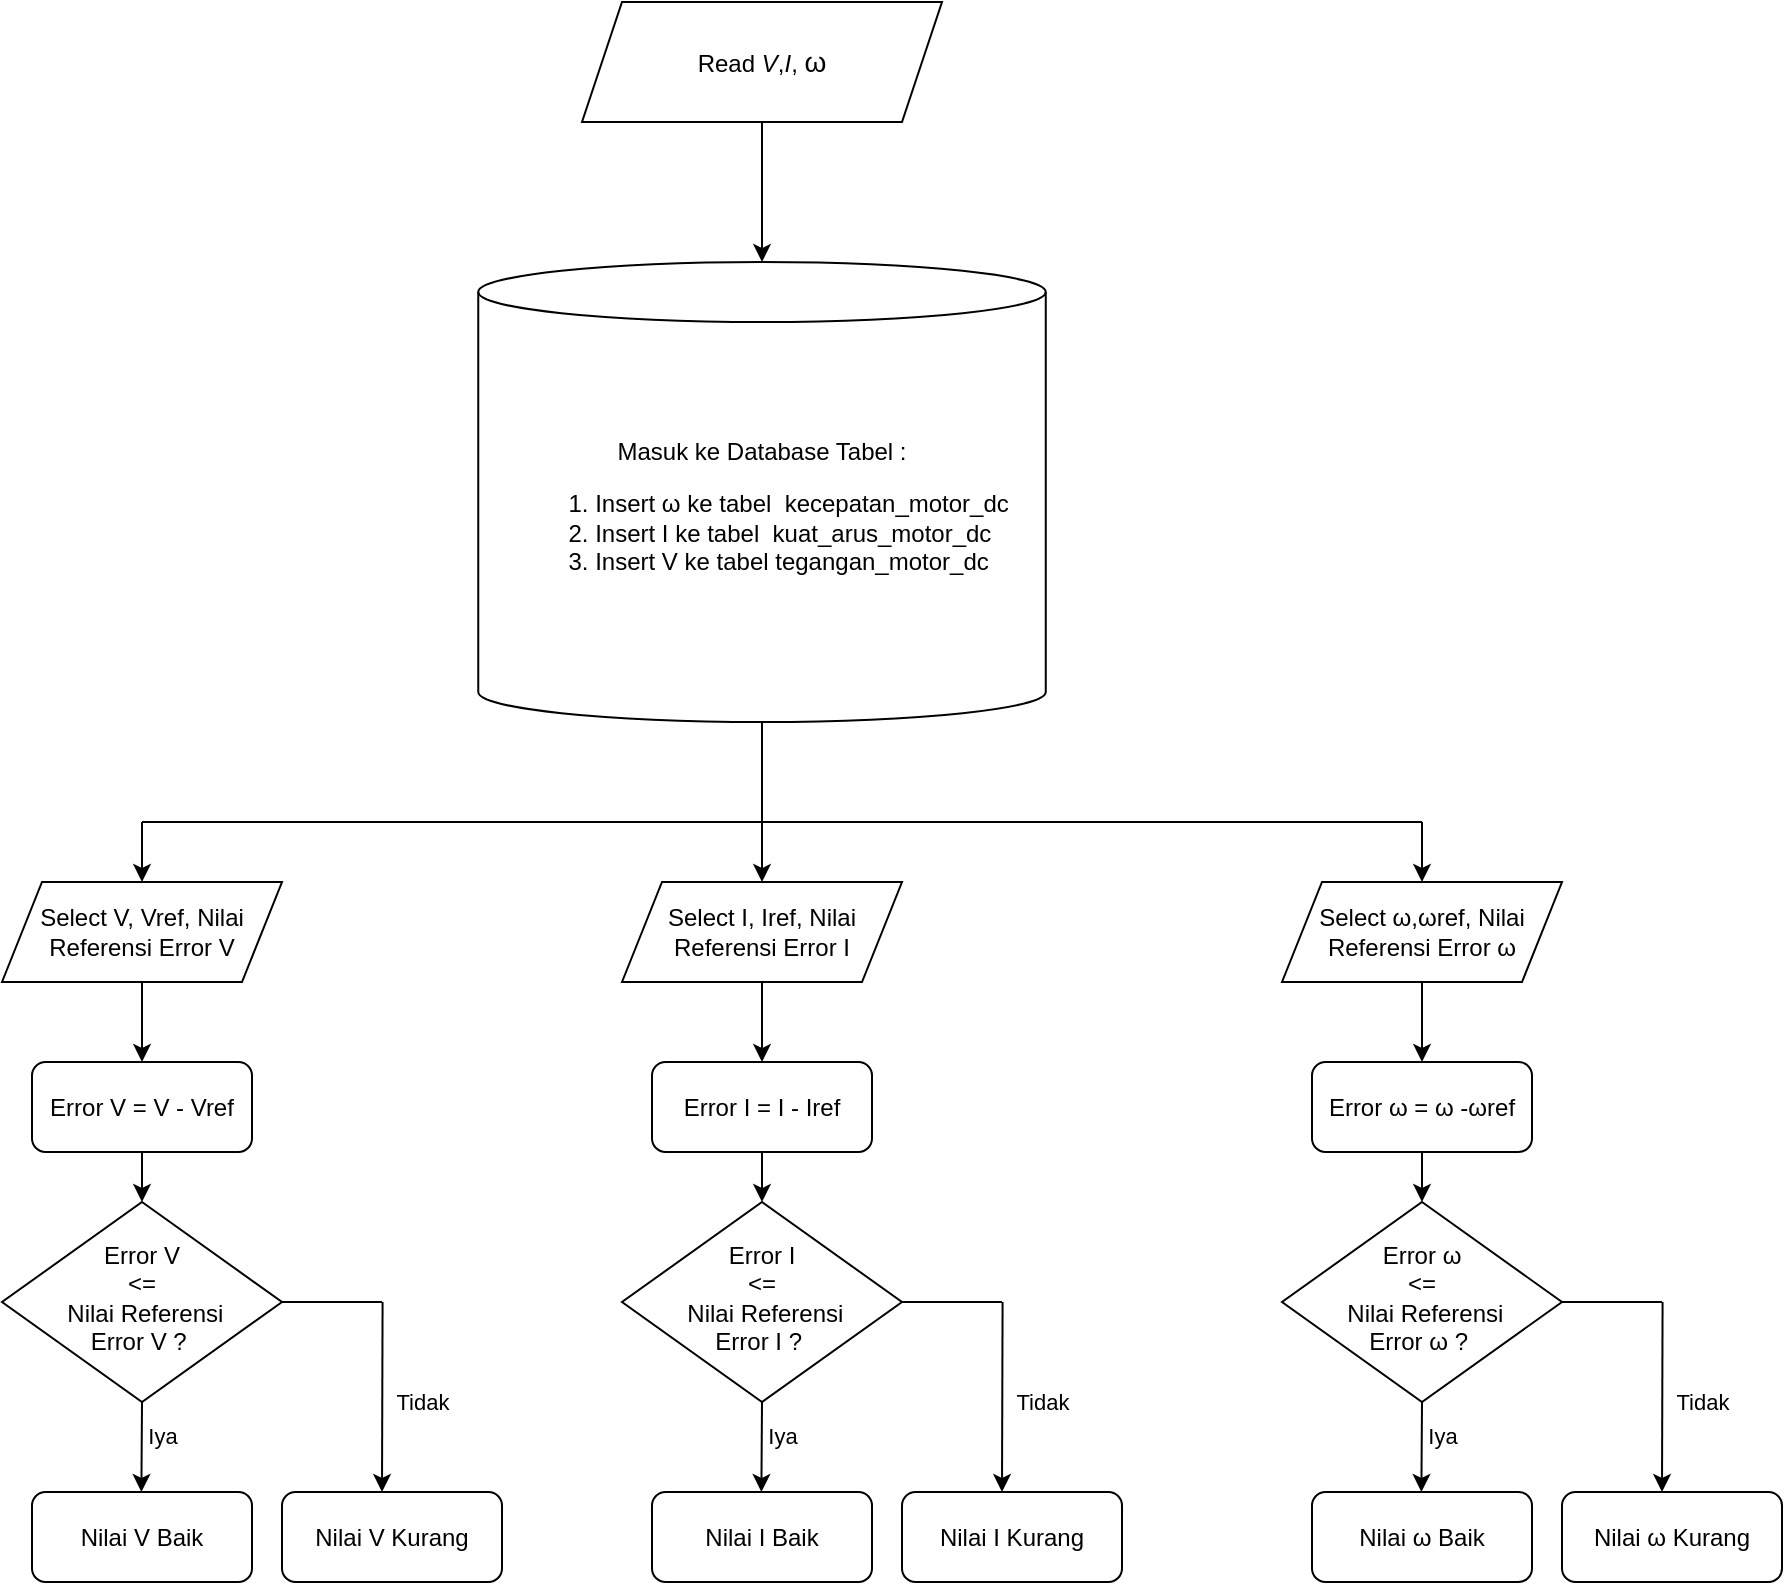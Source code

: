 <mxfile version="21.0.10" type="device"><diagram id="C5RBs43oDa-KdzZeNtuy" name="Page-1"><mxGraphModel dx="1655" dy="2124" grid="1" gridSize="10" guides="1" tooltips="1" connect="1" arrows="1" fold="1" page="1" pageScale="1" pageWidth="827" pageHeight="1169" math="0" shadow="0"><root><mxCell id="WIyWlLk6GJQsqaUBKTNV-0"/><mxCell id="WIyWlLk6GJQsqaUBKTNV-1" parent="WIyWlLk6GJQsqaUBKTNV-0"/><mxCell id="4LEiEoB0KPuqrfuyvRxY-7" value="Masuk ke Database Tabel : &lt;br&gt;&lt;ol&gt;&lt;li style=&quot;text-align: left;&quot;&gt;Insert ω ke tabel&amp;nbsp; kecepatan_motor_dc&lt;/li&gt;&lt;li style=&quot;text-align: left;&quot;&gt;Insert I ke tabel&amp;nbsp; kuat_arus_motor_dc&lt;/li&gt;&lt;li style=&quot;text-align: left;&quot;&gt;Insert V ke tabel tegangan_motor_dc&amp;nbsp;&lt;/li&gt;&lt;/ol&gt;" style="shape=cylinder3;whiteSpace=wrap;html=1;boundedLbl=1;backgroundOutline=1;size=15;" parent="WIyWlLk6GJQsqaUBKTNV-1" vertex="1"><mxGeometry x="268.13" y="50" width="283.75" height="230" as="geometry"/></mxCell><mxCell id="4LEiEoB0KPuqrfuyvRxY-9" value="" style="endArrow=classic;html=1;rounded=0;entryX=0.5;entryY=0;entryDx=0;entryDy=0;entryPerimeter=0;" parent="WIyWlLk6GJQsqaUBKTNV-1" source="4LEiEoB0KPuqrfuyvRxY-10" target="4LEiEoB0KPuqrfuyvRxY-7" edge="1"><mxGeometry width="50" height="50" relative="1" as="geometry"><mxPoint x="410" y="110" as="sourcePoint"/><mxPoint x="130" y="220" as="targetPoint"/></mxGeometry></mxCell><mxCell id="4LEiEoB0KPuqrfuyvRxY-10" value="Read&amp;nbsp;&lt;i style=&quot;border-color: var(--border-color);&quot;&gt;V&lt;/i&gt;,&lt;i style=&quot;border-color: var(--border-color);&quot;&gt;I&lt;/i&gt;,&amp;nbsp;&lt;font style=&quot;border-color: var(--border-color); font-size: 14px;&quot;&gt;ω&lt;/font&gt;" style="shape=parallelogram;perimeter=parallelogramPerimeter;whiteSpace=wrap;html=1;fixedSize=1;" parent="WIyWlLk6GJQsqaUBKTNV-1" vertex="1"><mxGeometry x="320" y="-80" width="180" height="60" as="geometry"/></mxCell><mxCell id="4LEiEoB0KPuqrfuyvRxY-12" value="" style="endArrow=classic;html=1;rounded=0;" parent="WIyWlLk6GJQsqaUBKTNV-1" edge="1"><mxGeometry width="50" height="50" relative="1" as="geometry"><mxPoint x="100" y="390" as="sourcePoint"/><mxPoint x="100" y="450" as="targetPoint"/></mxGeometry></mxCell><mxCell id="4LEiEoB0KPuqrfuyvRxY-15" value="Error V &lt;br&gt;&amp;lt;=&lt;br&gt;&amp;nbsp;Nilai Referensi &lt;br&gt;Error V ?&amp;nbsp;" style="rhombus;whiteSpace=wrap;html=1;shadow=0;fontFamily=Helvetica;fontSize=12;align=center;strokeWidth=1;spacing=6;spacingTop=-4;" parent="WIyWlLk6GJQsqaUBKTNV-1" vertex="1"><mxGeometry x="30" y="520" width="140" height="100" as="geometry"/></mxCell><mxCell id="4LEiEoB0KPuqrfuyvRxY-20" value="" style="endArrow=none;html=1;rounded=0;" parent="WIyWlLk6GJQsqaUBKTNV-1" edge="1"><mxGeometry width="50" height="50" relative="1" as="geometry"><mxPoint x="100" y="330" as="sourcePoint"/><mxPoint x="740" y="330" as="targetPoint"/></mxGeometry></mxCell><mxCell id="4LEiEoB0KPuqrfuyvRxY-21" value="" style="endArrow=classic;html=1;rounded=0;entryX=0.5;entryY=0;entryDx=0;entryDy=0;exitX=0.5;exitY=1;exitDx=0;exitDy=0;" parent="WIyWlLk6GJQsqaUBKTNV-1" source="4LEiEoB0KPuqrfuyvRxY-15" edge="1"><mxGeometry width="50" height="50" relative="1" as="geometry"><mxPoint x="100" y="640" as="sourcePoint"/><mxPoint x="99.69" y="665" as="targetPoint"/></mxGeometry></mxCell><mxCell id="4LEiEoB0KPuqrfuyvRxY-25" value="Iya" style="edgeLabel;html=1;align=center;verticalAlign=middle;resizable=0;points=[];" parent="4LEiEoB0KPuqrfuyvRxY-21" vertex="1" connectable="0"><mxGeometry x="-0.257" y="2" relative="1" as="geometry"><mxPoint x="8" as="offset"/></mxGeometry></mxCell><mxCell id="4LEiEoB0KPuqrfuyvRxY-22" value="Nilai V Baik" style="rounded=1;whiteSpace=wrap;html=1;" parent="WIyWlLk6GJQsqaUBKTNV-1" vertex="1"><mxGeometry x="45" y="665" width="110" height="45" as="geometry"/></mxCell><mxCell id="4LEiEoB0KPuqrfuyvRxY-23" value="Error V = V - Vref" style="rounded=1;whiteSpace=wrap;html=1;" parent="WIyWlLk6GJQsqaUBKTNV-1" vertex="1"><mxGeometry x="45" y="450" width="110" height="45" as="geometry"/></mxCell><mxCell id="4LEiEoB0KPuqrfuyvRxY-24" value="" style="endArrow=classic;html=1;rounded=0;exitX=0.5;exitY=1;exitDx=0;exitDy=0;entryX=0.5;entryY=0;entryDx=0;entryDy=0;" parent="WIyWlLk6GJQsqaUBKTNV-1" source="4LEiEoB0KPuqrfuyvRxY-23" target="4LEiEoB0KPuqrfuyvRxY-15" edge="1"><mxGeometry width="50" height="50" relative="1" as="geometry"><mxPoint x="110" y="620" as="sourcePoint"/><mxPoint x="160" y="570" as="targetPoint"/></mxGeometry></mxCell><mxCell id="4LEiEoB0KPuqrfuyvRxY-26" value="Nilai V Kurang" style="rounded=1;whiteSpace=wrap;html=1;" parent="WIyWlLk6GJQsqaUBKTNV-1" vertex="1"><mxGeometry x="170" y="665" width="110" height="45" as="geometry"/></mxCell><mxCell id="4LEiEoB0KPuqrfuyvRxY-27" value="" style="endArrow=classic;html=1;rounded=0;" parent="WIyWlLk6GJQsqaUBKTNV-1" edge="1"><mxGeometry width="50" height="50" relative="1" as="geometry"><mxPoint x="220.29" y="570" as="sourcePoint"/><mxPoint x="220" y="665" as="targetPoint"/></mxGeometry></mxCell><mxCell id="4LEiEoB0KPuqrfuyvRxY-28" value="" style="endArrow=none;html=1;rounded=0;exitX=1;exitY=0.5;exitDx=0;exitDy=0;" parent="WIyWlLk6GJQsqaUBKTNV-1" source="4LEiEoB0KPuqrfuyvRxY-15" edge="1"><mxGeometry width="50" height="50" relative="1" as="geometry"><mxPoint x="170" y="640" as="sourcePoint"/><mxPoint x="220" y="570" as="targetPoint"/></mxGeometry></mxCell><mxCell id="4LEiEoB0KPuqrfuyvRxY-29" value="Tidak" style="edgeLabel;html=1;align=center;verticalAlign=middle;resizable=0;points=[];" parent="WIyWlLk6GJQsqaUBKTNV-1" vertex="1" connectable="0"><mxGeometry x="239.995" y="620.0" as="geometry"/></mxCell><mxCell id="4LEiEoB0KPuqrfuyvRxY-31" value="Select V, Vref, Nilai Referensi Error V" style="shape=parallelogram;perimeter=parallelogramPerimeter;whiteSpace=wrap;html=1;fixedSize=1;" parent="WIyWlLk6GJQsqaUBKTNV-1" vertex="1"><mxGeometry x="30" y="360" width="140" height="50" as="geometry"/></mxCell><mxCell id="4LEiEoB0KPuqrfuyvRxY-32" value="" style="endArrow=classic;html=1;rounded=0;entryX=0.5;entryY=0;entryDx=0;entryDy=0;" parent="WIyWlLk6GJQsqaUBKTNV-1" target="4LEiEoB0KPuqrfuyvRxY-31" edge="1"><mxGeometry width="50" height="50" relative="1" as="geometry"><mxPoint x="100" y="330" as="sourcePoint"/><mxPoint x="150" y="360" as="targetPoint"/></mxGeometry></mxCell><mxCell id="4LEiEoB0KPuqrfuyvRxY-33" value="" style="endArrow=classic;html=1;rounded=0;" parent="WIyWlLk6GJQsqaUBKTNV-1" edge="1"><mxGeometry width="50" height="50" relative="1" as="geometry"><mxPoint x="410" y="390" as="sourcePoint"/><mxPoint x="410" y="450" as="targetPoint"/></mxGeometry></mxCell><mxCell id="4LEiEoB0KPuqrfuyvRxY-34" value="Error I&lt;br&gt;&amp;lt;=&lt;br&gt;&amp;nbsp;Nilai Referensi &lt;br&gt;Error I ?&amp;nbsp;" style="rhombus;whiteSpace=wrap;html=1;shadow=0;fontFamily=Helvetica;fontSize=12;align=center;strokeWidth=1;spacing=6;spacingTop=-4;" parent="WIyWlLk6GJQsqaUBKTNV-1" vertex="1"><mxGeometry x="340" y="520" width="140" height="100" as="geometry"/></mxCell><mxCell id="4LEiEoB0KPuqrfuyvRxY-35" value="" style="endArrow=classic;html=1;rounded=0;entryX=0.5;entryY=0;entryDx=0;entryDy=0;exitX=0.5;exitY=1;exitDx=0;exitDy=0;" parent="WIyWlLk6GJQsqaUBKTNV-1" source="4LEiEoB0KPuqrfuyvRxY-34" edge="1"><mxGeometry width="50" height="50" relative="1" as="geometry"><mxPoint x="410" y="640" as="sourcePoint"/><mxPoint x="409.69" y="665" as="targetPoint"/></mxGeometry></mxCell><mxCell id="4LEiEoB0KPuqrfuyvRxY-36" value="Iya" style="edgeLabel;html=1;align=center;verticalAlign=middle;resizable=0;points=[];" parent="4LEiEoB0KPuqrfuyvRxY-35" vertex="1" connectable="0"><mxGeometry x="-0.257" y="2" relative="1" as="geometry"><mxPoint x="8" as="offset"/></mxGeometry></mxCell><mxCell id="4LEiEoB0KPuqrfuyvRxY-37" value="Nilai I Baik" style="rounded=1;whiteSpace=wrap;html=1;" parent="WIyWlLk6GJQsqaUBKTNV-1" vertex="1"><mxGeometry x="355" y="665" width="110" height="45" as="geometry"/></mxCell><mxCell id="4LEiEoB0KPuqrfuyvRxY-38" value="Error I = I - Iref" style="rounded=1;whiteSpace=wrap;html=1;" parent="WIyWlLk6GJQsqaUBKTNV-1" vertex="1"><mxGeometry x="355" y="450" width="110" height="45" as="geometry"/></mxCell><mxCell id="4LEiEoB0KPuqrfuyvRxY-39" value="" style="endArrow=classic;html=1;rounded=0;exitX=0.5;exitY=1;exitDx=0;exitDy=0;entryX=0.5;entryY=0;entryDx=0;entryDy=0;" parent="WIyWlLk6GJQsqaUBKTNV-1" source="4LEiEoB0KPuqrfuyvRxY-38" target="4LEiEoB0KPuqrfuyvRxY-34" edge="1"><mxGeometry width="50" height="50" relative="1" as="geometry"><mxPoint x="420" y="620" as="sourcePoint"/><mxPoint x="470" y="570" as="targetPoint"/></mxGeometry></mxCell><mxCell id="4LEiEoB0KPuqrfuyvRxY-40" value="Nilai I Kurang" style="rounded=1;whiteSpace=wrap;html=1;" parent="WIyWlLk6GJQsqaUBKTNV-1" vertex="1"><mxGeometry x="480" y="665" width="110" height="45" as="geometry"/></mxCell><mxCell id="4LEiEoB0KPuqrfuyvRxY-41" value="" style="endArrow=classic;html=1;rounded=0;" parent="WIyWlLk6GJQsqaUBKTNV-1" edge="1"><mxGeometry width="50" height="50" relative="1" as="geometry"><mxPoint x="530.29" y="570" as="sourcePoint"/><mxPoint x="530" y="665" as="targetPoint"/></mxGeometry></mxCell><mxCell id="4LEiEoB0KPuqrfuyvRxY-42" value="" style="endArrow=none;html=1;rounded=0;exitX=1;exitY=0.5;exitDx=0;exitDy=0;" parent="WIyWlLk6GJQsqaUBKTNV-1" source="4LEiEoB0KPuqrfuyvRxY-34" edge="1"><mxGeometry width="50" height="50" relative="1" as="geometry"><mxPoint x="480" y="640" as="sourcePoint"/><mxPoint x="530" y="570" as="targetPoint"/></mxGeometry></mxCell><mxCell id="4LEiEoB0KPuqrfuyvRxY-43" value="Tidak" style="edgeLabel;html=1;align=center;verticalAlign=middle;resizable=0;points=[];" parent="WIyWlLk6GJQsqaUBKTNV-1" vertex="1" connectable="0"><mxGeometry x="549.995" y="620.0" as="geometry"/></mxCell><mxCell id="4LEiEoB0KPuqrfuyvRxY-44" value="Select I, Iref, Nilai Referensi Error I" style="shape=parallelogram;perimeter=parallelogramPerimeter;whiteSpace=wrap;html=1;fixedSize=1;" parent="WIyWlLk6GJQsqaUBKTNV-1" vertex="1"><mxGeometry x="340" y="360" width="140" height="50" as="geometry"/></mxCell><mxCell id="4LEiEoB0KPuqrfuyvRxY-45" value="" style="endArrow=classic;html=1;rounded=0;entryX=0.5;entryY=0;entryDx=0;entryDy=0;" parent="WIyWlLk6GJQsqaUBKTNV-1" target="4LEiEoB0KPuqrfuyvRxY-44" edge="1"><mxGeometry width="50" height="50" relative="1" as="geometry"><mxPoint x="410" y="330" as="sourcePoint"/><mxPoint x="460" y="360" as="targetPoint"/></mxGeometry></mxCell><mxCell id="4LEiEoB0KPuqrfuyvRxY-46" value="" style="endArrow=classic;html=1;rounded=0;" parent="WIyWlLk6GJQsqaUBKTNV-1" edge="1"><mxGeometry width="50" height="50" relative="1" as="geometry"><mxPoint x="740" y="390" as="sourcePoint"/><mxPoint x="740" y="450" as="targetPoint"/></mxGeometry></mxCell><mxCell id="4LEiEoB0KPuqrfuyvRxY-47" value="Error ω&lt;br&gt;&amp;lt;=&lt;br&gt;&amp;nbsp;Nilai Referensi &lt;br&gt;Error ω ?&amp;nbsp;" style="rhombus;whiteSpace=wrap;html=1;shadow=0;fontFamily=Helvetica;fontSize=12;align=center;strokeWidth=1;spacing=6;spacingTop=-4;" parent="WIyWlLk6GJQsqaUBKTNV-1" vertex="1"><mxGeometry x="670" y="520" width="140" height="100" as="geometry"/></mxCell><mxCell id="4LEiEoB0KPuqrfuyvRxY-48" value="" style="endArrow=classic;html=1;rounded=0;entryX=0.5;entryY=0;entryDx=0;entryDy=0;exitX=0.5;exitY=1;exitDx=0;exitDy=0;" parent="WIyWlLk6GJQsqaUBKTNV-1" source="4LEiEoB0KPuqrfuyvRxY-47" edge="1"><mxGeometry width="50" height="50" relative="1" as="geometry"><mxPoint x="740" y="640" as="sourcePoint"/><mxPoint x="739.69" y="665" as="targetPoint"/></mxGeometry></mxCell><mxCell id="4LEiEoB0KPuqrfuyvRxY-49" value="Iya" style="edgeLabel;html=1;align=center;verticalAlign=middle;resizable=0;points=[];" parent="4LEiEoB0KPuqrfuyvRxY-48" vertex="1" connectable="0"><mxGeometry x="-0.257" y="2" relative="1" as="geometry"><mxPoint x="8" as="offset"/></mxGeometry></mxCell><mxCell id="4LEiEoB0KPuqrfuyvRxY-50" value="Nilai ω Baik" style="rounded=1;whiteSpace=wrap;html=1;" parent="WIyWlLk6GJQsqaUBKTNV-1" vertex="1"><mxGeometry x="685" y="665" width="110" height="45" as="geometry"/></mxCell><mxCell id="4LEiEoB0KPuqrfuyvRxY-51" value="Error ω&amp;nbsp;= ω -ωref" style="rounded=1;whiteSpace=wrap;html=1;" parent="WIyWlLk6GJQsqaUBKTNV-1" vertex="1"><mxGeometry x="685" y="450" width="110" height="45" as="geometry"/></mxCell><mxCell id="4LEiEoB0KPuqrfuyvRxY-52" value="" style="endArrow=classic;html=1;rounded=0;exitX=0.5;exitY=1;exitDx=0;exitDy=0;entryX=0.5;entryY=0;entryDx=0;entryDy=0;" parent="WIyWlLk6GJQsqaUBKTNV-1" source="4LEiEoB0KPuqrfuyvRxY-51" target="4LEiEoB0KPuqrfuyvRxY-47" edge="1"><mxGeometry width="50" height="50" relative="1" as="geometry"><mxPoint x="750" y="620" as="sourcePoint"/><mxPoint x="800" y="570" as="targetPoint"/></mxGeometry></mxCell><mxCell id="4LEiEoB0KPuqrfuyvRxY-53" value="Nilai ω Kurang" style="rounded=1;whiteSpace=wrap;html=1;" parent="WIyWlLk6GJQsqaUBKTNV-1" vertex="1"><mxGeometry x="810" y="665" width="110" height="45" as="geometry"/></mxCell><mxCell id="4LEiEoB0KPuqrfuyvRxY-54" value="" style="endArrow=classic;html=1;rounded=0;" parent="WIyWlLk6GJQsqaUBKTNV-1" edge="1"><mxGeometry width="50" height="50" relative="1" as="geometry"><mxPoint x="860.29" y="570" as="sourcePoint"/><mxPoint x="860" y="665" as="targetPoint"/></mxGeometry></mxCell><mxCell id="4LEiEoB0KPuqrfuyvRxY-55" value="" style="endArrow=none;html=1;rounded=0;exitX=1;exitY=0.5;exitDx=0;exitDy=0;" parent="WIyWlLk6GJQsqaUBKTNV-1" source="4LEiEoB0KPuqrfuyvRxY-47" edge="1"><mxGeometry width="50" height="50" relative="1" as="geometry"><mxPoint x="810" y="640" as="sourcePoint"/><mxPoint x="860" y="570" as="targetPoint"/></mxGeometry></mxCell><mxCell id="4LEiEoB0KPuqrfuyvRxY-56" value="Tidak" style="edgeLabel;html=1;align=center;verticalAlign=middle;resizable=0;points=[];" parent="WIyWlLk6GJQsqaUBKTNV-1" vertex="1" connectable="0"><mxGeometry x="879.995" y="620.0" as="geometry"/></mxCell><mxCell id="4LEiEoB0KPuqrfuyvRxY-57" value="Select ω,ωref, Nilai Referensi Error ω" style="shape=parallelogram;perimeter=parallelogramPerimeter;whiteSpace=wrap;html=1;fixedSize=1;" parent="WIyWlLk6GJQsqaUBKTNV-1" vertex="1"><mxGeometry x="670" y="360" width="140" height="50" as="geometry"/></mxCell><mxCell id="4LEiEoB0KPuqrfuyvRxY-58" value="" style="endArrow=classic;html=1;rounded=0;entryX=0.5;entryY=0;entryDx=0;entryDy=0;" parent="WIyWlLk6GJQsqaUBKTNV-1" target="4LEiEoB0KPuqrfuyvRxY-57" edge="1"><mxGeometry width="50" height="50" relative="1" as="geometry"><mxPoint x="740" y="330" as="sourcePoint"/><mxPoint x="790" y="360" as="targetPoint"/></mxGeometry></mxCell><mxCell id="4LEiEoB0KPuqrfuyvRxY-60" value="" style="endArrow=none;html=1;rounded=0;entryX=0.5;entryY=1;entryDx=0;entryDy=0;entryPerimeter=0;" parent="WIyWlLk6GJQsqaUBKTNV-1" target="4LEiEoB0KPuqrfuyvRxY-7" edge="1"><mxGeometry width="50" height="50" relative="1" as="geometry"><mxPoint x="410" y="330" as="sourcePoint"/><mxPoint x="330" y="300" as="targetPoint"/></mxGeometry></mxCell></root></mxGraphModel></diagram></mxfile>